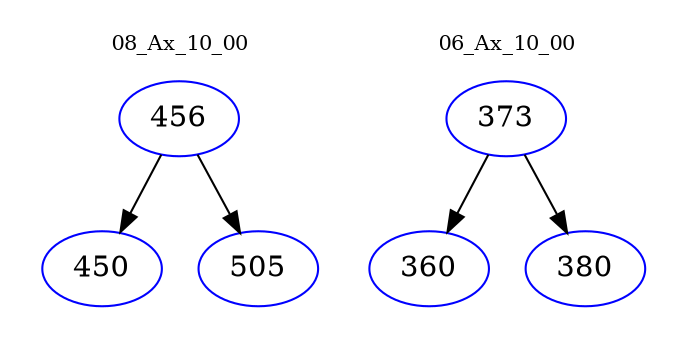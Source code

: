 digraph{
subgraph cluster_0 {
color = white
label = "08_Ax_10_00";
fontsize=10;
T0_456 [label="456", color="blue"]
T0_456 -> T0_450 [color="black"]
T0_450 [label="450", color="blue"]
T0_456 -> T0_505 [color="black"]
T0_505 [label="505", color="blue"]
}
subgraph cluster_1 {
color = white
label = "06_Ax_10_00";
fontsize=10;
T1_373 [label="373", color="blue"]
T1_373 -> T1_360 [color="black"]
T1_360 [label="360", color="blue"]
T1_373 -> T1_380 [color="black"]
T1_380 [label="380", color="blue"]
}
}
